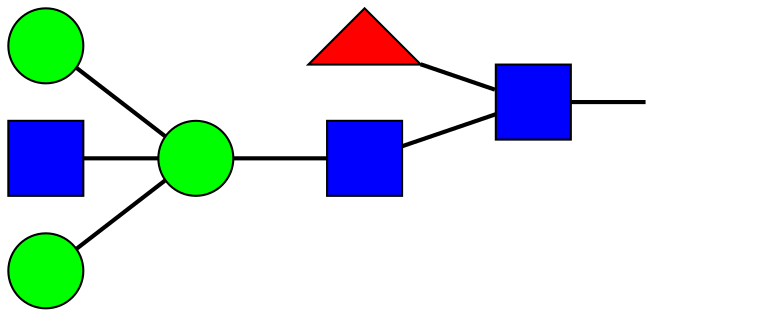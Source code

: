 digraph fucbn {
	rankdir=LR;
  edge [dir=none, style=bold];

root0  [ label="" shape=plaintext margin=0 ];
fuc1    [label="" shape=triangle fillcolor=red style=filled ];
glcnac2 [label = "" shape=square fillcolor=blue style=filled ];
glcnac3 [label = "" shape=square fillcolor=blue style=filled ];
man4    [label = "" shape=circle fillcolor=green style=filled ];
man5    [label = "" shape=circle fillcolor=green style=filled ];
glcnac6 [label = "" shape=square fillcolor=blue  style=filled ];
man7    [label = "" shape=circle fillcolor=green style=filled ];


glcnac2 -> root0;
fuc1 -> glcnac2;
glcnac3 -> glcnac2;
man4 -> glcnac3; 
man5 -> man4;
glcnac6 -> man4;
man7 -> man4;
}